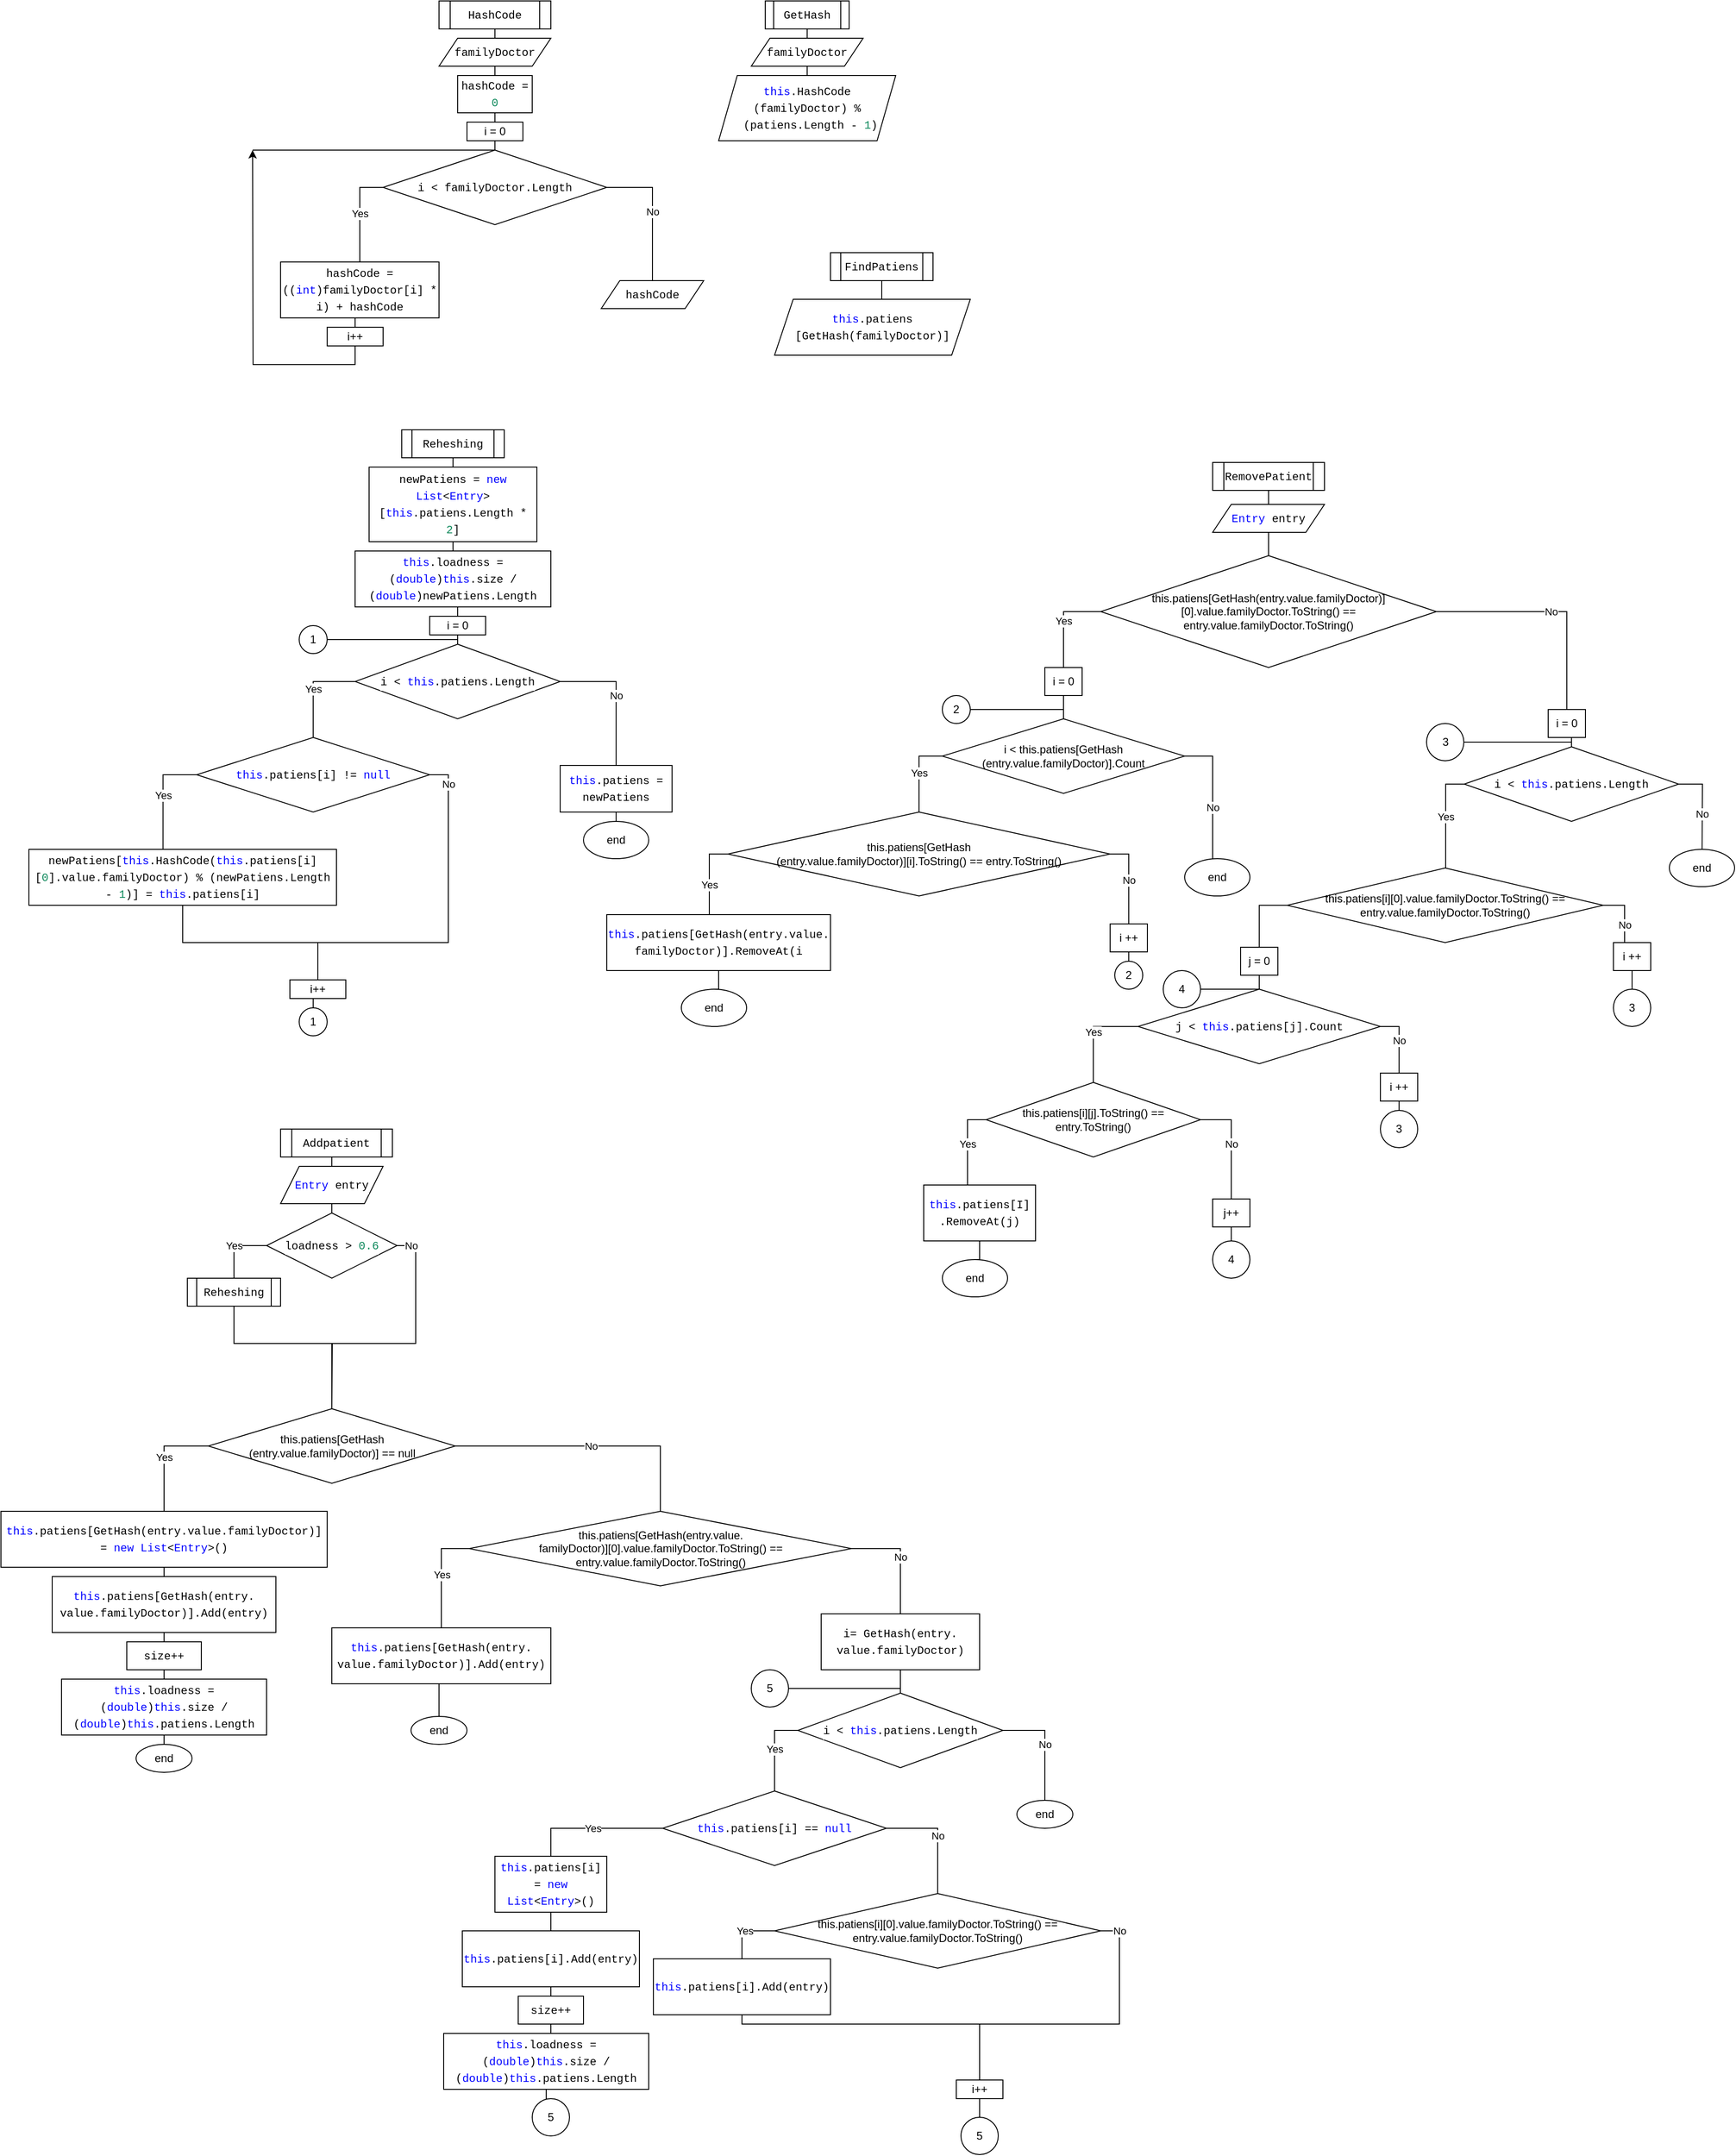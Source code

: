 <mxfile version="14.6.8" type="device"><diagram id="e8C_-HVCBDC6TpLsMWMk" name="Page-1"><mxGraphModel dx="1408" dy="645" grid="1" gridSize="10" guides="1" tooltips="1" connect="1" arrows="1" fold="1" page="1" pageScale="1" pageWidth="827" pageHeight="1169" math="0" shadow="0"><root><mxCell id="0"/><mxCell id="1" parent="0"/><mxCell id="3S1AGkldyydvnQR2jrcD-5" style="edgeStyle=orthogonalEdgeStyle;rounded=0;orthogonalLoop=1;jettySize=auto;html=1;exitX=0.5;exitY=1;exitDx=0;exitDy=0;entryX=0.5;entryY=0;entryDx=0;entryDy=0;endArrow=none;endFill=0;" edge="1" parent="1" source="3S1AGkldyydvnQR2jrcD-1" target="3S1AGkldyydvnQR2jrcD-2"><mxGeometry relative="1" as="geometry"/></mxCell><mxCell id="3S1AGkldyydvnQR2jrcD-1" value="&lt;div style=&quot;background-color: rgb(255 , 255 , 255) ; font-family: &amp;#34;menlo&amp;#34; , &amp;#34;monaco&amp;#34; , &amp;#34;courier new&amp;#34; , monospace ; line-height: 18px&quot;&gt;HashCode&lt;/div&gt;" style="shape=process;whiteSpace=wrap;html=1;backgroundOutline=1;" vertex="1" parent="1"><mxGeometry x="240" y="50" width="120" height="30" as="geometry"/></mxCell><mxCell id="3S1AGkldyydvnQR2jrcD-4" style="edgeStyle=orthogonalEdgeStyle;rounded=0;orthogonalLoop=1;jettySize=auto;html=1;exitX=0.5;exitY=1;exitDx=0;exitDy=0;entryX=0.5;entryY=0;entryDx=0;entryDy=0;endArrow=none;endFill=0;" edge="1" parent="1" source="3S1AGkldyydvnQR2jrcD-2" target="3S1AGkldyydvnQR2jrcD-3"><mxGeometry relative="1" as="geometry"/></mxCell><mxCell id="3S1AGkldyydvnQR2jrcD-2" value="&lt;div style=&quot;background-color: rgb(255 , 255 , 255) ; font-family: &amp;#34;menlo&amp;#34; , &amp;#34;monaco&amp;#34; , &amp;#34;courier new&amp;#34; , monospace ; line-height: 18px&quot;&gt;familyDoctor&lt;/div&gt;" style="shape=parallelogram;perimeter=parallelogramPerimeter;whiteSpace=wrap;html=1;fixedSize=1;" vertex="1" parent="1"><mxGeometry x="240" y="90" width="120" height="30" as="geometry"/></mxCell><mxCell id="3S1AGkldyydvnQR2jrcD-7" style="edgeStyle=orthogonalEdgeStyle;rounded=0;orthogonalLoop=1;jettySize=auto;html=1;exitX=0.5;exitY=1;exitDx=0;exitDy=0;endArrow=none;endFill=0;" edge="1" parent="1" source="3S1AGkldyydvnQR2jrcD-3" target="3S1AGkldyydvnQR2jrcD-6"><mxGeometry relative="1" as="geometry"/></mxCell><mxCell id="3S1AGkldyydvnQR2jrcD-3" value="&lt;div style=&quot;background-color: rgb(255 , 255 , 255) ; font-family: &amp;#34;menlo&amp;#34; , &amp;#34;monaco&amp;#34; , &amp;#34;courier new&amp;#34; , monospace ; line-height: 18px&quot;&gt;hashCode = &lt;span style=&quot;color: rgb(9 , 134 , 88)&quot;&gt;0&lt;/span&gt;&lt;/div&gt;" style="rounded=0;whiteSpace=wrap;html=1;" vertex="1" parent="1"><mxGeometry x="260" y="130" width="80" height="40" as="geometry"/></mxCell><mxCell id="3S1AGkldyydvnQR2jrcD-9" style="edgeStyle=orthogonalEdgeStyle;rounded=0;orthogonalLoop=1;jettySize=auto;html=1;exitX=0.5;exitY=1;exitDx=0;exitDy=0;entryX=0.5;entryY=0;entryDx=0;entryDy=0;endArrow=none;endFill=0;" edge="1" parent="1" source="3S1AGkldyydvnQR2jrcD-6" target="3S1AGkldyydvnQR2jrcD-8"><mxGeometry relative="1" as="geometry"/></mxCell><mxCell id="3S1AGkldyydvnQR2jrcD-6" value="i = 0" style="rounded=0;whiteSpace=wrap;html=1;" vertex="1" parent="1"><mxGeometry x="270" y="180" width="60" height="20" as="geometry"/></mxCell><mxCell id="3S1AGkldyydvnQR2jrcD-11" value="Yes" style="edgeStyle=orthogonalEdgeStyle;rounded=0;orthogonalLoop=1;jettySize=auto;html=1;exitX=0;exitY=0.5;exitDx=0;exitDy=0;endArrow=none;endFill=0;" edge="1" parent="1" source="3S1AGkldyydvnQR2jrcD-8" target="3S1AGkldyydvnQR2jrcD-10"><mxGeometry relative="1" as="geometry"/></mxCell><mxCell id="3S1AGkldyydvnQR2jrcD-17" value="No" style="edgeStyle=orthogonalEdgeStyle;rounded=0;orthogonalLoop=1;jettySize=auto;html=1;exitX=1;exitY=0.5;exitDx=0;exitDy=0;endArrow=none;endFill=0;" edge="1" parent="1" source="3S1AGkldyydvnQR2jrcD-8" target="3S1AGkldyydvnQR2jrcD-16"><mxGeometry relative="1" as="geometry"/></mxCell><mxCell id="3S1AGkldyydvnQR2jrcD-8" value="&lt;div style=&quot;background-color: rgb(255 , 255 , 255) ; font-family: &amp;#34;menlo&amp;#34; , &amp;#34;monaco&amp;#34; , &amp;#34;courier new&amp;#34; , monospace ; line-height: 18px&quot;&gt;i &amp;lt; familyDoctor.Length&lt;/div&gt;" style="rhombus;whiteSpace=wrap;html=1;" vertex="1" parent="1"><mxGeometry x="180" y="210" width="240" height="80" as="geometry"/></mxCell><mxCell id="3S1AGkldyydvnQR2jrcD-13" style="edgeStyle=orthogonalEdgeStyle;rounded=0;orthogonalLoop=1;jettySize=auto;html=1;exitX=0.5;exitY=1;exitDx=0;exitDy=0;entryX=0.5;entryY=0;entryDx=0;entryDy=0;endArrow=none;endFill=0;" edge="1" parent="1" source="3S1AGkldyydvnQR2jrcD-10" target="3S1AGkldyydvnQR2jrcD-12"><mxGeometry relative="1" as="geometry"/></mxCell><mxCell id="3S1AGkldyydvnQR2jrcD-10" value="&lt;div style=&quot;background-color: rgb(255 , 255 , 255) ; font-family: &amp;#34;menlo&amp;#34; , &amp;#34;monaco&amp;#34; , &amp;#34;courier new&amp;#34; , monospace ; line-height: 18px&quot;&gt;hashCode = ((&lt;span style=&quot;color: rgb(0 , 0 , 255)&quot;&gt;int&lt;/span&gt;)familyDoctor[i] * i) + hashCode&lt;/div&gt;" style="rounded=0;whiteSpace=wrap;html=1;" vertex="1" parent="1"><mxGeometry x="70" y="330" width="170" height="60" as="geometry"/></mxCell><mxCell id="3S1AGkldyydvnQR2jrcD-14" style="edgeStyle=orthogonalEdgeStyle;rounded=0;orthogonalLoop=1;jettySize=auto;html=1;exitX=0.5;exitY=1;exitDx=0;exitDy=0;endArrow=classic;endFill=1;" edge="1" parent="1" source="3S1AGkldyydvnQR2jrcD-12"><mxGeometry relative="1" as="geometry"><mxPoint x="40" y="210" as="targetPoint"/></mxGeometry></mxCell><mxCell id="3S1AGkldyydvnQR2jrcD-12" value="i++" style="rounded=0;whiteSpace=wrap;html=1;" vertex="1" parent="1"><mxGeometry x="120" y="400" width="60" height="20" as="geometry"/></mxCell><mxCell id="3S1AGkldyydvnQR2jrcD-15" value="" style="endArrow=none;html=1;entryX=0.5;entryY=0;entryDx=0;entryDy=0;" edge="1" parent="1" target="3S1AGkldyydvnQR2jrcD-8"><mxGeometry width="50" height="50" relative="1" as="geometry"><mxPoint x="40" y="210" as="sourcePoint"/><mxPoint x="290" y="210" as="targetPoint"/></mxGeometry></mxCell><mxCell id="3S1AGkldyydvnQR2jrcD-16" value="&lt;div style=&quot;background-color: rgb(255 , 255 , 255) ; font-family: &amp;#34;menlo&amp;#34; , &amp;#34;monaco&amp;#34; , &amp;#34;courier new&amp;#34; , monospace ; line-height: 18px&quot;&gt;hashCode&lt;/div&gt;" style="shape=parallelogram;perimeter=parallelogramPerimeter;whiteSpace=wrap;html=1;fixedSize=1;" vertex="1" parent="1"><mxGeometry x="414" y="350" width="110" height="30" as="geometry"/></mxCell><mxCell id="3S1AGkldyydvnQR2jrcD-20" style="edgeStyle=orthogonalEdgeStyle;rounded=0;orthogonalLoop=1;jettySize=auto;html=1;exitX=0.5;exitY=1;exitDx=0;exitDy=0;endArrow=none;endFill=0;" edge="1" parent="1" source="3S1AGkldyydvnQR2jrcD-18" target="3S1AGkldyydvnQR2jrcD-19"><mxGeometry relative="1" as="geometry"/></mxCell><mxCell id="3S1AGkldyydvnQR2jrcD-18" value="&lt;div style=&quot;background-color: rgb(255 , 255 , 255) ; font-family: &amp;#34;menlo&amp;#34; , &amp;#34;monaco&amp;#34; , &amp;#34;courier new&amp;#34; , monospace ; line-height: 18px&quot;&gt;GetHash&lt;/div&gt;" style="shape=process;whiteSpace=wrap;html=1;backgroundOutline=1;" vertex="1" parent="1"><mxGeometry x="590" y="50" width="90" height="30" as="geometry"/></mxCell><mxCell id="3S1AGkldyydvnQR2jrcD-22" style="edgeStyle=orthogonalEdgeStyle;rounded=0;orthogonalLoop=1;jettySize=auto;html=1;exitX=0.5;exitY=1;exitDx=0;exitDy=0;endArrow=none;endFill=0;" edge="1" parent="1" source="3S1AGkldyydvnQR2jrcD-19" target="3S1AGkldyydvnQR2jrcD-21"><mxGeometry relative="1" as="geometry"/></mxCell><mxCell id="3S1AGkldyydvnQR2jrcD-19" value="&lt;div style=&quot;background-color: rgb(255 , 255 , 255) ; font-family: &amp;#34;menlo&amp;#34; , &amp;#34;monaco&amp;#34; , &amp;#34;courier new&amp;#34; , monospace ; line-height: 18px&quot;&gt;familyDoctor&lt;/div&gt;" style="shape=parallelogram;perimeter=parallelogramPerimeter;whiteSpace=wrap;html=1;fixedSize=1;" vertex="1" parent="1"><mxGeometry x="575" y="90" width="120" height="30" as="geometry"/></mxCell><mxCell id="3S1AGkldyydvnQR2jrcD-21" value="&lt;div style=&quot;background-color: rgb(255 , 255 , 255) ; font-family: &amp;#34;menlo&amp;#34; , &amp;#34;monaco&amp;#34; , &amp;#34;courier new&amp;#34; , monospace ; line-height: 18px&quot;&gt;&lt;span style=&quot;color: rgb(0 , 0 , 255)&quot;&gt;this&lt;/span&gt;.HashCode&lt;/div&gt;&lt;div style=&quot;background-color: rgb(255 , 255 , 255) ; font-family: &amp;#34;menlo&amp;#34; , &amp;#34;monaco&amp;#34; , &amp;#34;courier new&amp;#34; , monospace ; line-height: 18px&quot;&gt;(familyDoctor) %&lt;/div&gt;&lt;div style=&quot;background-color: rgb(255 , 255 , 255) ; font-family: &amp;#34;menlo&amp;#34; , &amp;#34;monaco&amp;#34; , &amp;#34;courier new&amp;#34; , monospace ; line-height: 18px&quot;&gt;&amp;nbsp;(patiens.Length - &lt;span style=&quot;color: rgb(9 , 134 , 88)&quot;&gt;1&lt;/span&gt;)&lt;/div&gt;" style="shape=parallelogram;perimeter=parallelogramPerimeter;whiteSpace=wrap;html=1;fixedSize=1;" vertex="1" parent="1"><mxGeometry x="540" y="130" width="190" height="70" as="geometry"/></mxCell><mxCell id="3S1AGkldyydvnQR2jrcD-25" style="edgeStyle=orthogonalEdgeStyle;rounded=0;orthogonalLoop=1;jettySize=auto;html=1;exitX=0.5;exitY=1;exitDx=0;exitDy=0;endArrow=none;endFill=0;" edge="1" parent="1" source="3S1AGkldyydvnQR2jrcD-23" target="3S1AGkldyydvnQR2jrcD-24"><mxGeometry relative="1" as="geometry"/></mxCell><mxCell id="3S1AGkldyydvnQR2jrcD-23" value="&lt;div style=&quot;background-color: rgb(255 , 255 , 255) ; font-family: &amp;#34;menlo&amp;#34; , &amp;#34;monaco&amp;#34; , &amp;#34;courier new&amp;#34; , monospace ; line-height: 18px&quot;&gt;FindPatiens&lt;/div&gt;" style="shape=process;whiteSpace=wrap;html=1;backgroundOutline=1;" vertex="1" parent="1"><mxGeometry x="660" y="320" width="110" height="30" as="geometry"/></mxCell><mxCell id="3S1AGkldyydvnQR2jrcD-24" value="&lt;div style=&quot;background-color: rgb(255 , 255 , 255) ; font-family: &amp;#34;menlo&amp;#34; , &amp;#34;monaco&amp;#34; , &amp;#34;courier new&amp;#34; , monospace ; line-height: 18px&quot;&gt;&lt;span style=&quot;color: rgb(0 , 0 , 255)&quot;&gt;this&lt;/span&gt;.patiens&lt;/div&gt;&lt;div style=&quot;background-color: rgb(255 , 255 , 255) ; font-family: &amp;#34;menlo&amp;#34; , &amp;#34;monaco&amp;#34; , &amp;#34;courier new&amp;#34; , monospace ; line-height: 18px&quot;&gt;[GetHash(familyDoctor)]&lt;/div&gt;" style="shape=parallelogram;perimeter=parallelogramPerimeter;whiteSpace=wrap;html=1;fixedSize=1;" vertex="1" parent="1"><mxGeometry x="600" y="370" width="210" height="60" as="geometry"/></mxCell><mxCell id="3S1AGkldyydvnQR2jrcD-28" style="edgeStyle=orthogonalEdgeStyle;rounded=0;orthogonalLoop=1;jettySize=auto;html=1;exitX=0.5;exitY=1;exitDx=0;exitDy=0;endArrow=none;endFill=0;" edge="1" parent="1" source="3S1AGkldyydvnQR2jrcD-26" target="3S1AGkldyydvnQR2jrcD-27"><mxGeometry relative="1" as="geometry"/></mxCell><mxCell id="3S1AGkldyydvnQR2jrcD-26" value="&lt;div style=&quot;background-color: rgb(255 , 255 , 255) ; font-family: &amp;#34;menlo&amp;#34; , &amp;#34;monaco&amp;#34; , &amp;#34;courier new&amp;#34; , monospace ; line-height: 18px&quot;&gt;Reheshing&lt;/div&gt;" style="shape=process;whiteSpace=wrap;html=1;backgroundOutline=1;" vertex="1" parent="1"><mxGeometry x="200" y="510" width="110" height="30" as="geometry"/></mxCell><mxCell id="3S1AGkldyydvnQR2jrcD-30" style="edgeStyle=orthogonalEdgeStyle;rounded=0;orthogonalLoop=1;jettySize=auto;html=1;exitX=0.5;exitY=1;exitDx=0;exitDy=0;endArrow=none;endFill=0;" edge="1" parent="1" source="3S1AGkldyydvnQR2jrcD-27" target="3S1AGkldyydvnQR2jrcD-29"><mxGeometry relative="1" as="geometry"/></mxCell><mxCell id="3S1AGkldyydvnQR2jrcD-27" value="&lt;div style=&quot;background-color: rgb(255 , 255 , 255) ; font-family: &amp;#34;menlo&amp;#34; , &amp;#34;monaco&amp;#34; , &amp;#34;courier new&amp;#34; , monospace ; line-height: 18px&quot;&gt;newPatiens = &lt;span style=&quot;color: rgb(0 , 0 , 255)&quot;&gt;new&lt;/span&gt; &lt;span style=&quot;color: rgb(0 , 0 , 255)&quot;&gt;List&lt;/span&gt;&amp;lt;&lt;span style=&quot;color: rgb(0 , 0 , 255)&quot;&gt;Entry&lt;/span&gt;&amp;gt;[&lt;span style=&quot;color: rgb(0 , 0 , 255)&quot;&gt;this&lt;/span&gt;.patiens.Length * &lt;span style=&quot;color: rgb(9 , 134 , 88)&quot;&gt;2&lt;/span&gt;]&lt;/div&gt;" style="rounded=0;whiteSpace=wrap;html=1;" vertex="1" parent="1"><mxGeometry x="165" y="550" width="180" height="80" as="geometry"/></mxCell><mxCell id="3S1AGkldyydvnQR2jrcD-32" style="edgeStyle=orthogonalEdgeStyle;rounded=0;orthogonalLoop=1;jettySize=auto;html=1;exitX=0.5;exitY=1;exitDx=0;exitDy=0;entryX=0.5;entryY=0;entryDx=0;entryDy=0;endArrow=none;endFill=0;" edge="1" parent="1" source="3S1AGkldyydvnQR2jrcD-29" target="3S1AGkldyydvnQR2jrcD-31"><mxGeometry relative="1" as="geometry"/></mxCell><mxCell id="3S1AGkldyydvnQR2jrcD-29" value="&lt;div style=&quot;background-color: rgb(255 , 255 , 255) ; font-family: &amp;#34;menlo&amp;#34; , &amp;#34;monaco&amp;#34; , &amp;#34;courier new&amp;#34; , monospace ; line-height: 18px&quot;&gt;&lt;span style=&quot;color: rgb(0 , 0 , 255)&quot;&gt;this&lt;/span&gt;.loadness = (&lt;span style=&quot;color: rgb(0 , 0 , 255)&quot;&gt;double&lt;/span&gt;)&lt;span style=&quot;color: rgb(0 , 0 , 255)&quot;&gt;this&lt;/span&gt;.size / (&lt;span style=&quot;color: rgb(0 , 0 , 255)&quot;&gt;double&lt;/span&gt;)newPatiens.Length&lt;/div&gt;" style="rounded=0;whiteSpace=wrap;html=1;" vertex="1" parent="1"><mxGeometry x="150" y="640" width="210" height="60" as="geometry"/></mxCell><mxCell id="3S1AGkldyydvnQR2jrcD-34" style="edgeStyle=orthogonalEdgeStyle;rounded=0;orthogonalLoop=1;jettySize=auto;html=1;exitX=0.5;exitY=1;exitDx=0;exitDy=0;entryX=0.5;entryY=0;entryDx=0;entryDy=0;endArrow=none;endFill=0;" edge="1" parent="1" source="3S1AGkldyydvnQR2jrcD-31" target="3S1AGkldyydvnQR2jrcD-33"><mxGeometry relative="1" as="geometry"/></mxCell><mxCell id="3S1AGkldyydvnQR2jrcD-31" value="i = 0" style="rounded=0;whiteSpace=wrap;html=1;" vertex="1" parent="1"><mxGeometry x="230" y="710" width="60" height="20" as="geometry"/></mxCell><mxCell id="3S1AGkldyydvnQR2jrcD-36" value="Yes" style="edgeStyle=orthogonalEdgeStyle;rounded=0;orthogonalLoop=1;jettySize=auto;html=1;exitX=0;exitY=0.5;exitDx=0;exitDy=0;entryX=0.5;entryY=0;entryDx=0;entryDy=0;endArrow=none;endFill=0;" edge="1" parent="1" source="3S1AGkldyydvnQR2jrcD-33" target="3S1AGkldyydvnQR2jrcD-35"><mxGeometry relative="1" as="geometry"/></mxCell><mxCell id="3S1AGkldyydvnQR2jrcD-49" value="No" style="edgeStyle=orthogonalEdgeStyle;rounded=0;orthogonalLoop=1;jettySize=auto;html=1;exitX=1;exitY=0.5;exitDx=0;exitDy=0;endArrow=none;endFill=0;" edge="1" parent="1" source="3S1AGkldyydvnQR2jrcD-33" target="3S1AGkldyydvnQR2jrcD-47"><mxGeometry relative="1" as="geometry"/></mxCell><mxCell id="3S1AGkldyydvnQR2jrcD-33" value="&lt;div style=&quot;background-color: rgb(255 , 255 , 255) ; font-family: &amp;#34;menlo&amp;#34; , &amp;#34;monaco&amp;#34; , &amp;#34;courier new&amp;#34; , monospace ; line-height: 18px&quot;&gt;i &amp;lt; &lt;span style=&quot;color: rgb(0 , 0 , 255)&quot;&gt;this&lt;/span&gt;.patiens.Length&lt;/div&gt;" style="rhombus;whiteSpace=wrap;html=1;" vertex="1" parent="1"><mxGeometry x="150" y="740" width="220" height="80" as="geometry"/></mxCell><mxCell id="3S1AGkldyydvnQR2jrcD-39" value="Yes" style="edgeStyle=orthogonalEdgeStyle;rounded=0;orthogonalLoop=1;jettySize=auto;html=1;exitX=0;exitY=0.5;exitDx=0;exitDy=0;entryX=0.436;entryY=0;entryDx=0;entryDy=0;entryPerimeter=0;endArrow=none;endFill=0;" edge="1" parent="1" source="3S1AGkldyydvnQR2jrcD-35" target="3S1AGkldyydvnQR2jrcD-37"><mxGeometry relative="1" as="geometry"/></mxCell><mxCell id="3S1AGkldyydvnQR2jrcD-42" value="No" style="edgeStyle=orthogonalEdgeStyle;rounded=0;orthogonalLoop=1;jettySize=auto;html=1;exitX=1;exitY=0.5;exitDx=0;exitDy=0;endArrow=none;endFill=0;entryX=0.5;entryY=0;entryDx=0;entryDy=0;" edge="1" parent="1" source="3S1AGkldyydvnQR2jrcD-35" target="3S1AGkldyydvnQR2jrcD-40"><mxGeometry x="-0.842" relative="1" as="geometry"><mxPoint x="240" y="1070" as="targetPoint"/><Array as="points"><mxPoint x="250" y="880"/><mxPoint x="250" y="1060"/><mxPoint x="110" y="1060"/></Array><mxPoint as="offset"/></mxGeometry></mxCell><mxCell id="3S1AGkldyydvnQR2jrcD-35" value="&lt;div style=&quot;background-color: rgb(255 , 255 , 255) ; font-family: &amp;#34;menlo&amp;#34; , &amp;#34;monaco&amp;#34; , &amp;#34;courier new&amp;#34; , monospace ; line-height: 18px&quot;&gt;&lt;span style=&quot;color: rgb(0 , 0 , 255)&quot;&gt;this&lt;/span&gt;.patiens[i] != &lt;span style=&quot;color: rgb(0 , 0 , 255)&quot;&gt;null&lt;/span&gt;&lt;/div&gt;" style="rhombus;whiteSpace=wrap;html=1;" vertex="1" parent="1"><mxGeometry x="-20" y="840" width="250" height="80" as="geometry"/></mxCell><mxCell id="3S1AGkldyydvnQR2jrcD-41" style="edgeStyle=orthogonalEdgeStyle;rounded=0;orthogonalLoop=1;jettySize=auto;html=1;exitX=0.5;exitY=1;exitDx=0;exitDy=0;entryX=0.5;entryY=0;entryDx=0;entryDy=0;endArrow=none;endFill=0;" edge="1" parent="1" source="3S1AGkldyydvnQR2jrcD-37" target="3S1AGkldyydvnQR2jrcD-40"><mxGeometry relative="1" as="geometry"/></mxCell><mxCell id="3S1AGkldyydvnQR2jrcD-37" value="&lt;div style=&quot;background-color: rgb(255 , 255 , 255) ; font-family: &amp;#34;menlo&amp;#34; , &amp;#34;monaco&amp;#34; , &amp;#34;courier new&amp;#34; , monospace ; line-height: 18px&quot;&gt;newPatiens[&lt;span style=&quot;color: rgb(0 , 0 , 255)&quot;&gt;this&lt;/span&gt;.HashCode(&lt;span style=&quot;color: rgb(0 , 0 , 255)&quot;&gt;this&lt;/span&gt;.patiens[i][&lt;span style=&quot;color: rgb(9 , 134 , 88)&quot;&gt;0&lt;/span&gt;].value.familyDoctor) % (newPatiens.Length - &lt;span style=&quot;color: rgb(9 , 134 , 88)&quot;&gt;1&lt;/span&gt;)] = &lt;span style=&quot;color: rgb(0 , 0 , 255)&quot;&gt;this&lt;/span&gt;.patiens[i]&lt;/div&gt;" style="rounded=0;whiteSpace=wrap;html=1;" vertex="1" parent="1"><mxGeometry x="-200" y="960" width="330" height="60" as="geometry"/></mxCell><mxCell id="3S1AGkldyydvnQR2jrcD-44" style="edgeStyle=orthogonalEdgeStyle;rounded=0;orthogonalLoop=1;jettySize=auto;html=1;exitX=0.5;exitY=1;exitDx=0;exitDy=0;entryX=0.5;entryY=0;entryDx=0;entryDy=0;endArrow=none;endFill=0;" edge="1" parent="1" source="3S1AGkldyydvnQR2jrcD-40" target="3S1AGkldyydvnQR2jrcD-43"><mxGeometry relative="1" as="geometry"/></mxCell><mxCell id="3S1AGkldyydvnQR2jrcD-40" value="i++" style="rounded=0;whiteSpace=wrap;html=1;" vertex="1" parent="1"><mxGeometry x="80" y="1100" width="60" height="20" as="geometry"/></mxCell><mxCell id="3S1AGkldyydvnQR2jrcD-43" value="1" style="ellipse;whiteSpace=wrap;html=1;aspect=fixed;" vertex="1" parent="1"><mxGeometry x="90" y="1130" width="30" height="30" as="geometry"/></mxCell><mxCell id="3S1AGkldyydvnQR2jrcD-46" style="edgeStyle=orthogonalEdgeStyle;rounded=0;orthogonalLoop=1;jettySize=auto;html=1;exitX=1;exitY=0.5;exitDx=0;exitDy=0;entryX=0.5;entryY=0;entryDx=0;entryDy=0;endArrow=none;endFill=0;" edge="1" parent="1" source="3S1AGkldyydvnQR2jrcD-45" target="3S1AGkldyydvnQR2jrcD-33"><mxGeometry relative="1" as="geometry"><Array as="points"><mxPoint x="260" y="735"/></Array></mxGeometry></mxCell><mxCell id="3S1AGkldyydvnQR2jrcD-45" value="1" style="ellipse;whiteSpace=wrap;html=1;aspect=fixed;" vertex="1" parent="1"><mxGeometry x="90" y="720" width="30" height="30" as="geometry"/></mxCell><mxCell id="3S1AGkldyydvnQR2jrcD-51" style="edgeStyle=orthogonalEdgeStyle;rounded=0;orthogonalLoop=1;jettySize=auto;html=1;exitX=0.5;exitY=1;exitDx=0;exitDy=0;entryX=0.5;entryY=0;entryDx=0;entryDy=0;endArrow=none;endFill=0;" edge="1" parent="1" source="3S1AGkldyydvnQR2jrcD-47" target="3S1AGkldyydvnQR2jrcD-50"><mxGeometry relative="1" as="geometry"/></mxCell><mxCell id="3S1AGkldyydvnQR2jrcD-47" value="&lt;div style=&quot;background-color: rgb(255 , 255 , 255) ; font-family: &amp;#34;menlo&amp;#34; , &amp;#34;monaco&amp;#34; , &amp;#34;courier new&amp;#34; , monospace ; line-height: 18px&quot;&gt;&lt;span style=&quot;color: rgb(0 , 0 , 255)&quot;&gt;this&lt;/span&gt;.patiens = newPatiens&lt;/div&gt;" style="rounded=0;whiteSpace=wrap;html=1;" vertex="1" parent="1"><mxGeometry x="370" y="870" width="120" height="50" as="geometry"/></mxCell><mxCell id="3S1AGkldyydvnQR2jrcD-50" value="end" style="ellipse;whiteSpace=wrap;html=1;" vertex="1" parent="1"><mxGeometry x="395" y="930" width="70" height="40" as="geometry"/></mxCell><mxCell id="3S1AGkldyydvnQR2jrcD-54" style="edgeStyle=orthogonalEdgeStyle;rounded=0;orthogonalLoop=1;jettySize=auto;html=1;exitX=0.5;exitY=1;exitDx=0;exitDy=0;entryX=0.5;entryY=0;entryDx=0;entryDy=0;endArrow=none;endFill=0;" edge="1" parent="1" source="3S1AGkldyydvnQR2jrcD-52" target="3S1AGkldyydvnQR2jrcD-53"><mxGeometry relative="1" as="geometry"/></mxCell><mxCell id="3S1AGkldyydvnQR2jrcD-52" value="&lt;div style=&quot;background-color: rgb(255 , 255 , 255) ; font-family: &amp;#34;menlo&amp;#34; , &amp;#34;monaco&amp;#34; , &amp;#34;courier new&amp;#34; , monospace ; line-height: 18px&quot;&gt;RemovePatient&lt;/div&gt;" style="shape=process;whiteSpace=wrap;html=1;backgroundOutline=1;" vertex="1" parent="1"><mxGeometry x="1070" y="545" width="120" height="30" as="geometry"/></mxCell><mxCell id="3S1AGkldyydvnQR2jrcD-56" style="edgeStyle=orthogonalEdgeStyle;rounded=0;orthogonalLoop=1;jettySize=auto;html=1;exitX=0.5;exitY=1;exitDx=0;exitDy=0;entryX=0.5;entryY=0;entryDx=0;entryDy=0;endArrow=none;endFill=0;" edge="1" parent="1" source="3S1AGkldyydvnQR2jrcD-53" target="3S1AGkldyydvnQR2jrcD-55"><mxGeometry relative="1" as="geometry"/></mxCell><mxCell id="3S1AGkldyydvnQR2jrcD-53" value="&lt;div style=&quot;background-color: rgb(255 , 255 , 255) ; font-family: &amp;#34;menlo&amp;#34; , &amp;#34;monaco&amp;#34; , &amp;#34;courier new&amp;#34; , monospace ; line-height: 18px&quot;&gt;&lt;span style=&quot;color: rgb(0 , 0 , 255)&quot;&gt;Entry&lt;/span&gt; entry&lt;/div&gt;" style="shape=parallelogram;perimeter=parallelogramPerimeter;whiteSpace=wrap;html=1;fixedSize=1;" vertex="1" parent="1"><mxGeometry x="1070" y="590" width="120" height="30" as="geometry"/></mxCell><mxCell id="3S1AGkldyydvnQR2jrcD-59" value="Yes" style="edgeStyle=orthogonalEdgeStyle;rounded=0;orthogonalLoop=1;jettySize=auto;html=1;exitX=0;exitY=0.5;exitDx=0;exitDy=0;entryX=0.5;entryY=0;entryDx=0;entryDy=0;endArrow=none;endFill=0;" edge="1" parent="1" source="3S1AGkldyydvnQR2jrcD-55" target="3S1AGkldyydvnQR2jrcD-57"><mxGeometry relative="1" as="geometry"/></mxCell><mxCell id="3S1AGkldyydvnQR2jrcD-77" value="No" style="edgeStyle=orthogonalEdgeStyle;rounded=0;orthogonalLoop=1;jettySize=auto;html=1;exitX=1;exitY=0.5;exitDx=0;exitDy=0;endArrow=none;endFill=0;" edge="1" parent="1" source="3S1AGkldyydvnQR2jrcD-55" target="3S1AGkldyydvnQR2jrcD-78"><mxGeometry relative="1" as="geometry"><mxPoint x="1415" y="825" as="targetPoint"/></mxGeometry></mxCell><mxCell id="3S1AGkldyydvnQR2jrcD-55" value="this.patiens[GetHash(entry.value.familyDoctor)][0].value.familyDoctor.ToString() == entry.value.familyDoctor.ToString()" style="rhombus;whiteSpace=wrap;html=1;" vertex="1" parent="1"><mxGeometry x="950" y="645" width="360" height="120" as="geometry"/></mxCell><mxCell id="3S1AGkldyydvnQR2jrcD-61" style="edgeStyle=orthogonalEdgeStyle;rounded=0;orthogonalLoop=1;jettySize=auto;html=1;exitX=0.5;exitY=1;exitDx=0;exitDy=0;entryX=0.5;entryY=0;entryDx=0;entryDy=0;endArrow=none;endFill=0;" edge="1" parent="1" source="3S1AGkldyydvnQR2jrcD-57" target="3S1AGkldyydvnQR2jrcD-60"><mxGeometry relative="1" as="geometry"/></mxCell><mxCell id="3S1AGkldyydvnQR2jrcD-57" value="i = 0" style="rounded=0;whiteSpace=wrap;html=1;" vertex="1" parent="1"><mxGeometry x="890" y="765" width="40" height="30" as="geometry"/></mxCell><mxCell id="3S1AGkldyydvnQR2jrcD-63" value="Yes" style="edgeStyle=orthogonalEdgeStyle;rounded=0;orthogonalLoop=1;jettySize=auto;html=1;exitX=0;exitY=0.5;exitDx=0;exitDy=0;entryX=0.5;entryY=0;entryDx=0;entryDy=0;endArrow=none;endFill=0;" edge="1" parent="1" source="3S1AGkldyydvnQR2jrcD-60" target="3S1AGkldyydvnQR2jrcD-62"><mxGeometry relative="1" as="geometry"/></mxCell><mxCell id="3S1AGkldyydvnQR2jrcD-75" value="No" style="edgeStyle=orthogonalEdgeStyle;rounded=0;orthogonalLoop=1;jettySize=auto;html=1;exitX=1;exitY=0.5;exitDx=0;exitDy=0;endArrow=none;endFill=0;" edge="1" parent="1" source="3S1AGkldyydvnQR2jrcD-60"><mxGeometry relative="1" as="geometry"><mxPoint x="1070" y="980.205" as="targetPoint"/><Array as="points"><mxPoint x="1070" y="860"/><mxPoint x="1070" y="990"/></Array></mxGeometry></mxCell><mxCell id="3S1AGkldyydvnQR2jrcD-60" value="i &amp;lt; this.patiens[GetHash&lt;br&gt;(entry.value.familyDoctor)].Count" style="rhombus;whiteSpace=wrap;html=1;" vertex="1" parent="1"><mxGeometry x="780" y="820" width="260" height="80" as="geometry"/></mxCell><mxCell id="3S1AGkldyydvnQR2jrcD-65" value="Yes" style="edgeStyle=orthogonalEdgeStyle;rounded=0;orthogonalLoop=1;jettySize=auto;html=1;exitX=0;exitY=0.5;exitDx=0;exitDy=0;entryX=0.546;entryY=0;entryDx=0;entryDy=0;entryPerimeter=0;endArrow=none;endFill=0;" edge="1" parent="1" source="3S1AGkldyydvnQR2jrcD-62" target="3S1AGkldyydvnQR2jrcD-64"><mxGeometry relative="1" as="geometry"/></mxCell><mxCell id="3S1AGkldyydvnQR2jrcD-69" value="No" style="edgeStyle=orthogonalEdgeStyle;rounded=0;orthogonalLoop=1;jettySize=auto;html=1;exitX=1;exitY=0.5;exitDx=0;exitDy=0;endArrow=none;endFill=0;" edge="1" parent="1" source="3S1AGkldyydvnQR2jrcD-62" target="3S1AGkldyydvnQR2jrcD-68"><mxGeometry relative="1" as="geometry"/></mxCell><mxCell id="3S1AGkldyydvnQR2jrcD-62" value="this.patiens[GetHash&lt;br&gt;(entry.value.familyDoctor)][i].ToString() == entry.ToString()" style="rhombus;whiteSpace=wrap;html=1;" vertex="1" parent="1"><mxGeometry x="550" y="920" width="410" height="90" as="geometry"/></mxCell><mxCell id="3S1AGkldyydvnQR2jrcD-67" style="edgeStyle=orthogonalEdgeStyle;rounded=0;orthogonalLoop=1;jettySize=auto;html=1;exitX=0.5;exitY=1;exitDx=0;exitDy=0;endArrow=none;endFill=0;" edge="1" parent="1" source="3S1AGkldyydvnQR2jrcD-64" target="3S1AGkldyydvnQR2jrcD-66"><mxGeometry relative="1" as="geometry"/></mxCell><mxCell id="3S1AGkldyydvnQR2jrcD-64" value="&lt;div style=&quot;background-color: rgb(255 , 255 , 255) ; font-family: &amp;#34;menlo&amp;#34; , &amp;#34;monaco&amp;#34; , &amp;#34;courier new&amp;#34; , monospace ; line-height: 18px&quot;&gt;&lt;span style=&quot;color: rgb(0 , 0 , 255)&quot;&gt;this&lt;/span&gt;.patiens[GetHash(entry.value.&lt;/div&gt;&lt;div style=&quot;background-color: rgb(255 , 255 , 255) ; font-family: &amp;#34;menlo&amp;#34; , &amp;#34;monaco&amp;#34; , &amp;#34;courier new&amp;#34; , monospace ; line-height: 18px&quot;&gt;familyDoctor)].RemoveAt(i&lt;/div&gt;" style="rounded=0;whiteSpace=wrap;html=1;" vertex="1" parent="1"><mxGeometry x="420" y="1030" width="240" height="60" as="geometry"/></mxCell><mxCell id="3S1AGkldyydvnQR2jrcD-66" value="end" style="ellipse;whiteSpace=wrap;html=1;" vertex="1" parent="1"><mxGeometry x="500" y="1110" width="70" height="40" as="geometry"/></mxCell><mxCell id="3S1AGkldyydvnQR2jrcD-71" style="edgeStyle=orthogonalEdgeStyle;rounded=0;orthogonalLoop=1;jettySize=auto;html=1;exitX=0.5;exitY=1;exitDx=0;exitDy=0;endArrow=none;endFill=0;" edge="1" parent="1" source="3S1AGkldyydvnQR2jrcD-68" target="3S1AGkldyydvnQR2jrcD-70"><mxGeometry relative="1" as="geometry"/></mxCell><mxCell id="3S1AGkldyydvnQR2jrcD-68" value="i ++" style="rounded=0;whiteSpace=wrap;html=1;" vertex="1" parent="1"><mxGeometry x="960" y="1040" width="40" height="30" as="geometry"/></mxCell><mxCell id="3S1AGkldyydvnQR2jrcD-70" value="2" style="ellipse;whiteSpace=wrap;html=1;aspect=fixed;" vertex="1" parent="1"><mxGeometry x="965" y="1080" width="30" height="30" as="geometry"/></mxCell><mxCell id="3S1AGkldyydvnQR2jrcD-73" style="edgeStyle=orthogonalEdgeStyle;rounded=0;orthogonalLoop=1;jettySize=auto;html=1;exitX=1;exitY=0.5;exitDx=0;exitDy=0;entryX=0.5;entryY=0;entryDx=0;entryDy=0;endArrow=none;endFill=0;" edge="1" parent="1" source="3S1AGkldyydvnQR2jrcD-72" target="3S1AGkldyydvnQR2jrcD-60"><mxGeometry relative="1" as="geometry"><Array as="points"><mxPoint x="910" y="810"/></Array></mxGeometry></mxCell><mxCell id="3S1AGkldyydvnQR2jrcD-72" value="2" style="ellipse;whiteSpace=wrap;html=1;aspect=fixed;" vertex="1" parent="1"><mxGeometry x="780" y="795" width="30" height="30" as="geometry"/></mxCell><mxCell id="3S1AGkldyydvnQR2jrcD-80" style="edgeStyle=orthogonalEdgeStyle;rounded=0;orthogonalLoop=1;jettySize=auto;html=1;exitX=0.5;exitY=1;exitDx=0;exitDy=0;entryX=0.5;entryY=0;entryDx=0;entryDy=0;endArrow=none;endFill=0;" edge="1" parent="1" source="3S1AGkldyydvnQR2jrcD-78" target="3S1AGkldyydvnQR2jrcD-79"><mxGeometry relative="1" as="geometry"/></mxCell><mxCell id="3S1AGkldyydvnQR2jrcD-78" value="i = 0" style="rounded=0;whiteSpace=wrap;html=1;" vertex="1" parent="1"><mxGeometry x="1430" y="810" width="40" height="30" as="geometry"/></mxCell><mxCell id="3S1AGkldyydvnQR2jrcD-82" value="No" style="edgeStyle=orthogonalEdgeStyle;rounded=0;orthogonalLoop=1;jettySize=auto;html=1;exitX=1;exitY=0.5;exitDx=0;exitDy=0;entryX=0.5;entryY=0;entryDx=0;entryDy=0;endArrow=none;endFill=0;" edge="1" parent="1" source="3S1AGkldyydvnQR2jrcD-79"><mxGeometry relative="1" as="geometry"><mxPoint x="1595" y="980" as="targetPoint"/></mxGeometry></mxCell><mxCell id="3S1AGkldyydvnQR2jrcD-84" value="Yes" style="edgeStyle=orthogonalEdgeStyle;rounded=0;orthogonalLoop=1;jettySize=auto;html=1;exitX=0;exitY=0.5;exitDx=0;exitDy=0;endArrow=none;endFill=0;" edge="1" parent="1" source="3S1AGkldyydvnQR2jrcD-79" target="3S1AGkldyydvnQR2jrcD-83"><mxGeometry relative="1" as="geometry"><Array as="points"><mxPoint x="1320" y="890"/></Array></mxGeometry></mxCell><mxCell id="3S1AGkldyydvnQR2jrcD-79" value="&lt;div style=&quot;background-color: rgb(255 , 255 , 255) ; font-family: &amp;#34;menlo&amp;#34; , &amp;#34;monaco&amp;#34; , &amp;#34;courier new&amp;#34; , monospace ; line-height: 18px&quot;&gt;i &amp;lt; &lt;span style=&quot;color: rgb(0 , 0 , 255)&quot;&gt;this&lt;/span&gt;.patiens.Length&lt;/div&gt;" style="rhombus;whiteSpace=wrap;html=1;" vertex="1" parent="1"><mxGeometry x="1340" y="850" width="230" height="80" as="geometry"/></mxCell><mxCell id="3S1AGkldyydvnQR2jrcD-86" value="No" style="edgeStyle=orthogonalEdgeStyle;rounded=0;orthogonalLoop=1;jettySize=auto;html=1;exitX=1;exitY=0.5;exitDx=0;exitDy=0;entryX=0.5;entryY=0;entryDx=0;entryDy=0;endArrow=none;endFill=0;" edge="1" parent="1" source="3S1AGkldyydvnQR2jrcD-83"><mxGeometry relative="1" as="geometry"><mxPoint x="1535" y="1060" as="targetPoint"/></mxGeometry></mxCell><mxCell id="3S1AGkldyydvnQR2jrcD-88" style="edgeStyle=orthogonalEdgeStyle;rounded=0;orthogonalLoop=1;jettySize=auto;html=1;exitX=0;exitY=0.5;exitDx=0;exitDy=0;endArrow=none;endFill=0;" edge="1" parent="1" source="3S1AGkldyydvnQR2jrcD-83" target="3S1AGkldyydvnQR2jrcD-87"><mxGeometry relative="1" as="geometry"/></mxCell><mxCell id="3S1AGkldyydvnQR2jrcD-83" value="this.patiens[i][0].value.familyDoctor.ToString() == entry.value.familyDoctor.ToString()" style="rhombus;whiteSpace=wrap;html=1;" vertex="1" parent="1"><mxGeometry x="1150" y="980" width="339" height="80" as="geometry"/></mxCell><mxCell id="3S1AGkldyydvnQR2jrcD-90" style="edgeStyle=orthogonalEdgeStyle;rounded=0;orthogonalLoop=1;jettySize=auto;html=1;exitX=0.5;exitY=1;exitDx=0;exitDy=0;entryX=0.5;entryY=0;entryDx=0;entryDy=0;endArrow=none;endFill=0;" edge="1" parent="1" source="3S1AGkldyydvnQR2jrcD-87" target="3S1AGkldyydvnQR2jrcD-89"><mxGeometry relative="1" as="geometry"/></mxCell><mxCell id="3S1AGkldyydvnQR2jrcD-87" value="j = 0" style="rounded=0;whiteSpace=wrap;html=1;" vertex="1" parent="1"><mxGeometry x="1100" y="1065" width="40" height="30" as="geometry"/></mxCell><mxCell id="3S1AGkldyydvnQR2jrcD-105" value="No" style="edgeStyle=orthogonalEdgeStyle;rounded=0;orthogonalLoop=1;jettySize=auto;html=1;exitX=1;exitY=0.5;exitDx=0;exitDy=0;endArrow=none;endFill=0;" edge="1" parent="1" source="3S1AGkldyydvnQR2jrcD-89" target="3S1AGkldyydvnQR2jrcD-104"><mxGeometry relative="1" as="geometry"/></mxCell><mxCell id="3S1AGkldyydvnQR2jrcD-110" value="Yes" style="edgeStyle=orthogonalEdgeStyle;rounded=0;orthogonalLoop=1;jettySize=auto;html=1;exitX=0;exitY=0.5;exitDx=0;exitDy=0;entryX=0.5;entryY=0;entryDx=0;entryDy=0;endArrow=none;endFill=0;" edge="1" parent="1" source="3S1AGkldyydvnQR2jrcD-89" target="3S1AGkldyydvnQR2jrcD-109"><mxGeometry relative="1" as="geometry"/></mxCell><mxCell id="3S1AGkldyydvnQR2jrcD-89" value="&lt;div style=&quot;background-color: rgb(255 , 255 , 255) ; font-family: &amp;#34;menlo&amp;#34; , &amp;#34;monaco&amp;#34; , &amp;#34;courier new&amp;#34; , monospace ; line-height: 18px&quot;&gt;j &amp;lt; &lt;span style=&quot;color: rgb(0 , 0 , 255)&quot;&gt;this&lt;/span&gt;.patiens[j].Count&lt;/div&gt;" style="rhombus;whiteSpace=wrap;html=1;" vertex="1" parent="1"><mxGeometry x="990" y="1110" width="260" height="80" as="geometry"/></mxCell><mxCell id="3S1AGkldyydvnQR2jrcD-95" style="edgeStyle=orthogonalEdgeStyle;rounded=0;orthogonalLoop=1;jettySize=auto;html=1;exitX=0.5;exitY=1;exitDx=0;exitDy=0;entryX=0.5;entryY=0;entryDx=0;entryDy=0;endArrow=none;endFill=0;" edge="1" parent="1" source="3S1AGkldyydvnQR2jrcD-93" target="3S1AGkldyydvnQR2jrcD-94"><mxGeometry relative="1" as="geometry"/></mxCell><mxCell id="3S1AGkldyydvnQR2jrcD-93" value="i ++" style="rounded=0;whiteSpace=wrap;html=1;" vertex="1" parent="1"><mxGeometry x="1500" y="1060" width="40" height="30" as="geometry"/></mxCell><mxCell id="3S1AGkldyydvnQR2jrcD-94" value="3" style="ellipse;whiteSpace=wrap;html=1;aspect=fixed;" vertex="1" parent="1"><mxGeometry x="1500" y="1110" width="40" height="40" as="geometry"/></mxCell><mxCell id="3S1AGkldyydvnQR2jrcD-99" value="end" style="ellipse;whiteSpace=wrap;html=1;" vertex="1" parent="1"><mxGeometry x="1040" y="970" width="70" height="40" as="geometry"/></mxCell><mxCell id="3S1AGkldyydvnQR2jrcD-100" value="end" style="ellipse;whiteSpace=wrap;html=1;" vertex="1" parent="1"><mxGeometry x="1560" y="960" width="70" height="40" as="geometry"/></mxCell><mxCell id="3S1AGkldyydvnQR2jrcD-102" style="edgeStyle=orthogonalEdgeStyle;rounded=0;orthogonalLoop=1;jettySize=auto;html=1;exitX=1;exitY=0.5;exitDx=0;exitDy=0;entryX=0.5;entryY=0;entryDx=0;entryDy=0;endArrow=none;endFill=0;" edge="1" parent="1" source="3S1AGkldyydvnQR2jrcD-101" target="3S1AGkldyydvnQR2jrcD-79"><mxGeometry relative="1" as="geometry"><Array as="points"><mxPoint x="1455" y="845"/></Array></mxGeometry></mxCell><mxCell id="3S1AGkldyydvnQR2jrcD-101" value="3" style="ellipse;whiteSpace=wrap;html=1;aspect=fixed;" vertex="1" parent="1"><mxGeometry x="1299.5" y="825" width="40" height="40" as="geometry"/></mxCell><mxCell id="3S1AGkldyydvnQR2jrcD-107" style="edgeStyle=orthogonalEdgeStyle;rounded=0;orthogonalLoop=1;jettySize=auto;html=1;exitX=0.5;exitY=1;exitDx=0;exitDy=0;endArrow=none;endFill=0;" edge="1" parent="1" source="3S1AGkldyydvnQR2jrcD-104" target="3S1AGkldyydvnQR2jrcD-106"><mxGeometry relative="1" as="geometry"/></mxCell><mxCell id="3S1AGkldyydvnQR2jrcD-104" value="i ++" style="rounded=0;whiteSpace=wrap;html=1;" vertex="1" parent="1"><mxGeometry x="1250" y="1200" width="40" height="30" as="geometry"/></mxCell><mxCell id="3S1AGkldyydvnQR2jrcD-106" value="3" style="ellipse;whiteSpace=wrap;html=1;aspect=fixed;" vertex="1" parent="1"><mxGeometry x="1250" y="1240" width="40" height="40" as="geometry"/></mxCell><mxCell id="3S1AGkldyydvnQR2jrcD-112" value="Yes" style="edgeStyle=orthogonalEdgeStyle;rounded=0;orthogonalLoop=1;jettySize=auto;html=1;exitX=0;exitY=0.5;exitDx=0;exitDy=0;entryX=0.392;entryY=0.033;entryDx=0;entryDy=0;entryPerimeter=0;endArrow=none;endFill=0;" edge="1" parent="1" source="3S1AGkldyydvnQR2jrcD-109" target="3S1AGkldyydvnQR2jrcD-111"><mxGeometry relative="1" as="geometry"/></mxCell><mxCell id="3S1AGkldyydvnQR2jrcD-116" value="No" style="edgeStyle=orthogonalEdgeStyle;rounded=0;orthogonalLoop=1;jettySize=auto;html=1;exitX=1;exitY=0.5;exitDx=0;exitDy=0;entryX=0.5;entryY=0;entryDx=0;entryDy=0;endArrow=none;endFill=0;" edge="1" parent="1" source="3S1AGkldyydvnQR2jrcD-109" target="3S1AGkldyydvnQR2jrcD-115"><mxGeometry relative="1" as="geometry"/></mxCell><mxCell id="3S1AGkldyydvnQR2jrcD-109" value="this.patiens[i][j].ToString() == entry.ToString()" style="rhombus;whiteSpace=wrap;html=1;" vertex="1" parent="1"><mxGeometry x="827" y="1210" width="230" height="80" as="geometry"/></mxCell><mxCell id="3S1AGkldyydvnQR2jrcD-114" style="edgeStyle=orthogonalEdgeStyle;rounded=0;orthogonalLoop=1;jettySize=auto;html=1;exitX=0.5;exitY=1;exitDx=0;exitDy=0;endArrow=none;endFill=0;" edge="1" parent="1" source="3S1AGkldyydvnQR2jrcD-111" target="3S1AGkldyydvnQR2jrcD-113"><mxGeometry relative="1" as="geometry"/></mxCell><mxCell id="3S1AGkldyydvnQR2jrcD-111" value="&lt;div style=&quot;background-color: rgb(255 , 255 , 255) ; font-family: &amp;#34;menlo&amp;#34; , &amp;#34;monaco&amp;#34; , &amp;#34;courier new&amp;#34; , monospace ; line-height: 18px&quot;&gt;&lt;span style=&quot;color: rgb(0 , 0 , 255)&quot;&gt;this&lt;/span&gt;.patiens[I]&lt;/div&gt;&lt;div style=&quot;background-color: rgb(255 , 255 , 255) ; font-family: &amp;#34;menlo&amp;#34; , &amp;#34;monaco&amp;#34; , &amp;#34;courier new&amp;#34; , monospace ; line-height: 18px&quot;&gt;.RemoveAt(j)&lt;/div&gt;" style="rounded=0;whiteSpace=wrap;html=1;" vertex="1" parent="1"><mxGeometry x="760" y="1320" width="120" height="60" as="geometry"/></mxCell><mxCell id="3S1AGkldyydvnQR2jrcD-113" value="end" style="ellipse;whiteSpace=wrap;html=1;" vertex="1" parent="1"><mxGeometry x="780" y="1400" width="70" height="40" as="geometry"/></mxCell><mxCell id="3S1AGkldyydvnQR2jrcD-118" style="edgeStyle=orthogonalEdgeStyle;rounded=0;orthogonalLoop=1;jettySize=auto;html=1;exitX=0.5;exitY=1;exitDx=0;exitDy=0;entryX=0.5;entryY=0;entryDx=0;entryDy=0;endArrow=none;endFill=0;" edge="1" parent="1" source="3S1AGkldyydvnQR2jrcD-115" target="3S1AGkldyydvnQR2jrcD-117"><mxGeometry relative="1" as="geometry"/></mxCell><mxCell id="3S1AGkldyydvnQR2jrcD-115" value="j++" style="rounded=0;whiteSpace=wrap;html=1;" vertex="1" parent="1"><mxGeometry x="1070" y="1335" width="40" height="30" as="geometry"/></mxCell><mxCell id="3S1AGkldyydvnQR2jrcD-117" value="4" style="ellipse;whiteSpace=wrap;html=1;aspect=fixed;" vertex="1" parent="1"><mxGeometry x="1070" y="1380" width="40" height="40" as="geometry"/></mxCell><mxCell id="3S1AGkldyydvnQR2jrcD-120" style="edgeStyle=orthogonalEdgeStyle;rounded=0;orthogonalLoop=1;jettySize=auto;html=1;exitX=1;exitY=0.5;exitDx=0;exitDy=0;entryX=0.5;entryY=0;entryDx=0;entryDy=0;endArrow=none;endFill=0;" edge="1" parent="1" source="3S1AGkldyydvnQR2jrcD-119" target="3S1AGkldyydvnQR2jrcD-89"><mxGeometry relative="1" as="geometry"><Array as="points"><mxPoint x="1070" y="1110"/><mxPoint x="1070" y="1110"/></Array></mxGeometry></mxCell><mxCell id="3S1AGkldyydvnQR2jrcD-119" value="4" style="ellipse;whiteSpace=wrap;html=1;aspect=fixed;" vertex="1" parent="1"><mxGeometry x="1017" y="1090" width="40" height="40" as="geometry"/></mxCell><mxCell id="3S1AGkldyydvnQR2jrcD-123" style="edgeStyle=orthogonalEdgeStyle;rounded=0;orthogonalLoop=1;jettySize=auto;html=1;exitX=0.5;exitY=1;exitDx=0;exitDy=0;entryX=0.5;entryY=0;entryDx=0;entryDy=0;endArrow=none;endFill=0;" edge="1" parent="1" source="3S1AGkldyydvnQR2jrcD-121" target="3S1AGkldyydvnQR2jrcD-122"><mxGeometry relative="1" as="geometry"/></mxCell><mxCell id="3S1AGkldyydvnQR2jrcD-121" value="&lt;div style=&quot;background-color: rgb(255 , 255 , 255) ; font-family: &amp;#34;menlo&amp;#34; , &amp;#34;monaco&amp;#34; , &amp;#34;courier new&amp;#34; , monospace ; line-height: 18px&quot;&gt;Addpatient&lt;/div&gt;" style="shape=process;whiteSpace=wrap;html=1;backgroundOutline=1;" vertex="1" parent="1"><mxGeometry x="70" y="1260" width="120" height="30" as="geometry"/></mxCell><mxCell id="3S1AGkldyydvnQR2jrcD-126" style="edgeStyle=orthogonalEdgeStyle;rounded=0;orthogonalLoop=1;jettySize=auto;html=1;exitX=0.5;exitY=1;exitDx=0;exitDy=0;endArrow=none;endFill=0;" edge="1" parent="1" source="3S1AGkldyydvnQR2jrcD-122" target="3S1AGkldyydvnQR2jrcD-124"><mxGeometry relative="1" as="geometry"/></mxCell><mxCell id="3S1AGkldyydvnQR2jrcD-122" value="&lt;div style=&quot;background-color: rgb(255 , 255 , 255) ; font-family: &amp;#34;menlo&amp;#34; , &amp;#34;monaco&amp;#34; , &amp;#34;courier new&amp;#34; , monospace ; line-height: 18px&quot;&gt;&lt;span style=&quot;color: rgb(0 , 0 , 255)&quot;&gt;Entry&lt;/span&gt; entry&lt;/div&gt;" style="shape=parallelogram;perimeter=parallelogramPerimeter;whiteSpace=wrap;html=1;fixedSize=1;" vertex="1" parent="1"><mxGeometry x="70" y="1300" width="110" height="40" as="geometry"/></mxCell><mxCell id="3S1AGkldyydvnQR2jrcD-128" value="Yes" style="edgeStyle=orthogonalEdgeStyle;rounded=0;orthogonalLoop=1;jettySize=auto;html=1;exitX=0;exitY=0.5;exitDx=0;exitDy=0;endArrow=none;endFill=0;" edge="1" parent="1" source="3S1AGkldyydvnQR2jrcD-124" target="3S1AGkldyydvnQR2jrcD-127"><mxGeometry relative="1" as="geometry"/></mxCell><mxCell id="3S1AGkldyydvnQR2jrcD-130" value="No" style="edgeStyle=orthogonalEdgeStyle;rounded=0;orthogonalLoop=1;jettySize=auto;html=1;exitX=1;exitY=0.5;exitDx=0;exitDy=0;endArrow=none;endFill=0;" edge="1" parent="1" source="3S1AGkldyydvnQR2jrcD-124"><mxGeometry x="-0.895" relative="1" as="geometry"><mxPoint x="125" y="1560" as="targetPoint"/><mxPoint as="offset"/></mxGeometry></mxCell><mxCell id="3S1AGkldyydvnQR2jrcD-124" value="&lt;div style=&quot;background-color: rgb(255 , 255 , 255) ; font-family: &amp;#34;menlo&amp;#34; , &amp;#34;monaco&amp;#34; , &amp;#34;courier new&amp;#34; , monospace ; line-height: 18px&quot;&gt;loadness &amp;gt; &lt;span style=&quot;color: rgb(9 , 134 , 88)&quot;&gt;0.6&lt;/span&gt;&lt;/div&gt;" style="rhombus;whiteSpace=wrap;html=1;" vertex="1" parent="1"><mxGeometry x="55" y="1350" width="140" height="70" as="geometry"/></mxCell><mxCell id="3S1AGkldyydvnQR2jrcD-131" style="edgeStyle=orthogonalEdgeStyle;rounded=0;orthogonalLoop=1;jettySize=auto;html=1;exitX=0.5;exitY=1;exitDx=0;exitDy=0;endArrow=none;endFill=0;" edge="1" parent="1" source="3S1AGkldyydvnQR2jrcD-127" target="3S1AGkldyydvnQR2jrcD-129"><mxGeometry relative="1" as="geometry"><Array as="points"><mxPoint x="20" y="1490"/><mxPoint x="125" y="1490"/></Array></mxGeometry></mxCell><mxCell id="3S1AGkldyydvnQR2jrcD-127" value="&lt;div style=&quot;background-color: rgb(255 , 255 , 255) ; font-family: &amp;#34;menlo&amp;#34; , &amp;#34;monaco&amp;#34; , &amp;#34;courier new&amp;#34; , monospace ; line-height: 18px&quot;&gt;Reheshing&lt;/div&gt;" style="shape=process;whiteSpace=wrap;html=1;backgroundOutline=1;" vertex="1" parent="1"><mxGeometry x="-30" y="1420" width="100" height="30" as="geometry"/></mxCell><mxCell id="3S1AGkldyydvnQR2jrcD-133" value="Yes" style="edgeStyle=orthogonalEdgeStyle;rounded=0;orthogonalLoop=1;jettySize=auto;html=1;exitX=0;exitY=0.5;exitDx=0;exitDy=0;endArrow=none;endFill=0;" edge="1" parent="1" source="3S1AGkldyydvnQR2jrcD-129" target="3S1AGkldyydvnQR2jrcD-132"><mxGeometry relative="1" as="geometry"/></mxCell><mxCell id="3S1AGkldyydvnQR2jrcD-143" value="No" style="edgeStyle=orthogonalEdgeStyle;rounded=0;orthogonalLoop=1;jettySize=auto;html=1;exitX=1;exitY=0.5;exitDx=0;exitDy=0;endArrow=none;endFill=0;" edge="1" parent="1" source="3S1AGkldyydvnQR2jrcD-129" target="3S1AGkldyydvnQR2jrcD-142"><mxGeometry relative="1" as="geometry"/></mxCell><mxCell id="3S1AGkldyydvnQR2jrcD-129" value="this.patiens[GetHash&lt;br&gt;(entry.value.familyDoctor)] == null" style="rhombus;whiteSpace=wrap;html=1;" vertex="1" parent="1"><mxGeometry x="-7.5" y="1560" width="265" height="80" as="geometry"/></mxCell><mxCell id="3S1AGkldyydvnQR2jrcD-135" style="edgeStyle=orthogonalEdgeStyle;rounded=0;orthogonalLoop=1;jettySize=auto;html=1;exitX=0.5;exitY=1;exitDx=0;exitDy=0;entryX=0.5;entryY=0;entryDx=0;entryDy=0;endArrow=none;endFill=0;" edge="1" parent="1" source="3S1AGkldyydvnQR2jrcD-132" target="3S1AGkldyydvnQR2jrcD-134"><mxGeometry relative="1" as="geometry"/></mxCell><mxCell id="3S1AGkldyydvnQR2jrcD-132" value="&lt;div style=&quot;background-color: rgb(255 , 255 , 255) ; font-family: &amp;#34;menlo&amp;#34; , &amp;#34;monaco&amp;#34; , &amp;#34;courier new&amp;#34; , monospace ; line-height: 18px&quot;&gt;&lt;span style=&quot;color: rgb(0 , 0 , 255)&quot;&gt;this&lt;/span&gt;.patiens[GetHash(entry.value.familyDoctor)] = &lt;span style=&quot;color: rgb(0 , 0 , 255)&quot;&gt;new&lt;/span&gt; &lt;span style=&quot;color: rgb(0 , 0 , 255)&quot;&gt;List&lt;/span&gt;&amp;lt;&lt;span style=&quot;color: rgb(0 , 0 , 255)&quot;&gt;Entry&lt;/span&gt;&amp;gt;()&lt;/div&gt;" style="rounded=0;whiteSpace=wrap;html=1;" vertex="1" parent="1"><mxGeometry x="-230" y="1670" width="350" height="60" as="geometry"/></mxCell><mxCell id="3S1AGkldyydvnQR2jrcD-137" style="edgeStyle=orthogonalEdgeStyle;rounded=0;orthogonalLoop=1;jettySize=auto;html=1;exitX=0.5;exitY=1;exitDx=0;exitDy=0;entryX=0.5;entryY=0;entryDx=0;entryDy=0;endArrow=none;endFill=0;" edge="1" parent="1" source="3S1AGkldyydvnQR2jrcD-134" target="3S1AGkldyydvnQR2jrcD-136"><mxGeometry relative="1" as="geometry"/></mxCell><mxCell id="3S1AGkldyydvnQR2jrcD-134" value="&lt;div style=&quot;background-color: rgb(255 , 255 , 255) ; font-family: &amp;#34;menlo&amp;#34; , &amp;#34;monaco&amp;#34; , &amp;#34;courier new&amp;#34; , monospace ; line-height: 18px&quot;&gt;&lt;span style=&quot;color: rgb(0 , 0 , 255)&quot;&gt;this&lt;/span&gt;.patiens[GetHash(entry.&lt;/div&gt;&lt;div style=&quot;background-color: rgb(255 , 255 , 255) ; font-family: &amp;#34;menlo&amp;#34; , &amp;#34;monaco&amp;#34; , &amp;#34;courier new&amp;#34; , monospace ; line-height: 18px&quot;&gt;value.familyDoctor)].Add(entry)&lt;/div&gt;" style="rounded=0;whiteSpace=wrap;html=1;" vertex="1" parent="1"><mxGeometry x="-175" y="1740" width="240" height="60" as="geometry"/></mxCell><mxCell id="3S1AGkldyydvnQR2jrcD-139" style="edgeStyle=orthogonalEdgeStyle;rounded=0;orthogonalLoop=1;jettySize=auto;html=1;exitX=0.5;exitY=1;exitDx=0;exitDy=0;entryX=0.5;entryY=0;entryDx=0;entryDy=0;endArrow=none;endFill=0;" edge="1" parent="1" source="3S1AGkldyydvnQR2jrcD-136" target="3S1AGkldyydvnQR2jrcD-138"><mxGeometry relative="1" as="geometry"/></mxCell><mxCell id="3S1AGkldyydvnQR2jrcD-136" value="&lt;div style=&quot;background-color: rgb(255 , 255 , 255) ; font-family: &amp;#34;menlo&amp;#34; , &amp;#34;monaco&amp;#34; , &amp;#34;courier new&amp;#34; , monospace ; line-height: 18px&quot;&gt;size++&lt;/div&gt;" style="rounded=0;whiteSpace=wrap;html=1;" vertex="1" parent="1"><mxGeometry x="-95" y="1810" width="80" height="30" as="geometry"/></mxCell><mxCell id="3S1AGkldyydvnQR2jrcD-141" style="edgeStyle=orthogonalEdgeStyle;rounded=0;orthogonalLoop=1;jettySize=auto;html=1;exitX=0.5;exitY=1;exitDx=0;exitDy=0;entryX=0.5;entryY=0;entryDx=0;entryDy=0;endArrow=none;endFill=0;" edge="1" parent="1" source="3S1AGkldyydvnQR2jrcD-138" target="3S1AGkldyydvnQR2jrcD-140"><mxGeometry relative="1" as="geometry"/></mxCell><mxCell id="3S1AGkldyydvnQR2jrcD-138" value="&lt;div style=&quot;background-color: rgb(255 , 255 , 255) ; font-family: &amp;#34;menlo&amp;#34; , &amp;#34;monaco&amp;#34; , &amp;#34;courier new&amp;#34; , monospace ; line-height: 18px&quot;&gt;&lt;span style=&quot;color: rgb(0 , 0 , 255)&quot;&gt;this&lt;/span&gt;.loadness = (&lt;span style=&quot;color: rgb(0 , 0 , 255)&quot;&gt;double&lt;/span&gt;)&lt;span style=&quot;color: rgb(0 , 0 , 255)&quot;&gt;this&lt;/span&gt;.size / (&lt;span style=&quot;color: rgb(0 , 0 , 255)&quot;&gt;double&lt;/span&gt;)&lt;span style=&quot;color: rgb(0 , 0 , 255)&quot;&gt;this&lt;/span&gt;.patiens.Length&lt;/div&gt;" style="rounded=0;whiteSpace=wrap;html=1;" vertex="1" parent="1"><mxGeometry x="-165" y="1850" width="220" height="60" as="geometry"/></mxCell><mxCell id="3S1AGkldyydvnQR2jrcD-140" value="end" style="ellipse;whiteSpace=wrap;html=1;" vertex="1" parent="1"><mxGeometry x="-85" y="1920" width="60" height="30" as="geometry"/></mxCell><mxCell id="3S1AGkldyydvnQR2jrcD-145" value="Yes" style="edgeStyle=orthogonalEdgeStyle;rounded=0;orthogonalLoop=1;jettySize=auto;html=1;exitX=0;exitY=0.5;exitDx=0;exitDy=0;endArrow=none;endFill=0;" edge="1" parent="1" source="3S1AGkldyydvnQR2jrcD-142" target="3S1AGkldyydvnQR2jrcD-144"><mxGeometry relative="1" as="geometry"/></mxCell><mxCell id="3S1AGkldyydvnQR2jrcD-149" value="No" style="edgeStyle=orthogonalEdgeStyle;rounded=0;orthogonalLoop=1;jettySize=auto;html=1;exitX=1;exitY=0.5;exitDx=0;exitDy=0;endArrow=none;endFill=0;" edge="1" parent="1" source="3S1AGkldyydvnQR2jrcD-142" target="3S1AGkldyydvnQR2jrcD-148"><mxGeometry relative="1" as="geometry"/></mxCell><mxCell id="3S1AGkldyydvnQR2jrcD-142" value="this.patiens[GetHash(entry.value.&lt;br&gt;familyDoctor)][0].value.familyDoctor.ToString() == entry.value.familyDoctor.ToString()" style="rhombus;whiteSpace=wrap;html=1;" vertex="1" parent="1"><mxGeometry x="272.5" y="1670" width="410" height="80" as="geometry"/></mxCell><mxCell id="3S1AGkldyydvnQR2jrcD-147" style="edgeStyle=orthogonalEdgeStyle;rounded=0;orthogonalLoop=1;jettySize=auto;html=1;exitX=0.5;exitY=1;exitDx=0;exitDy=0;entryX=0.5;entryY=0;entryDx=0;entryDy=0;endArrow=none;endFill=0;" edge="1" parent="1" source="3S1AGkldyydvnQR2jrcD-144" target="3S1AGkldyydvnQR2jrcD-146"><mxGeometry relative="1" as="geometry"/></mxCell><mxCell id="3S1AGkldyydvnQR2jrcD-144" value="&lt;div style=&quot;background-color: rgb(255 , 255 , 255) ; font-family: &amp;#34;menlo&amp;#34; , &amp;#34;monaco&amp;#34; , &amp;#34;courier new&amp;#34; , monospace ; line-height: 18px&quot;&gt;&lt;span style=&quot;color: rgb(0 , 0 , 255)&quot;&gt;this&lt;/span&gt;.patiens[GetHash(entry.&lt;/div&gt;&lt;div style=&quot;background-color: rgb(255 , 255 , 255) ; font-family: &amp;#34;menlo&amp;#34; , &amp;#34;monaco&amp;#34; , &amp;#34;courier new&amp;#34; , monospace ; line-height: 18px&quot;&gt;value.familyDoctor)].Add(entry)&lt;/div&gt;" style="rounded=0;whiteSpace=wrap;html=1;" vertex="1" parent="1"><mxGeometry x="125" y="1795" width="235" height="60" as="geometry"/></mxCell><mxCell id="3S1AGkldyydvnQR2jrcD-146" value="end" style="ellipse;whiteSpace=wrap;html=1;" vertex="1" parent="1"><mxGeometry x="210" y="1890" width="60" height="30" as="geometry"/></mxCell><mxCell id="3S1AGkldyydvnQR2jrcD-151" style="edgeStyle=orthogonalEdgeStyle;rounded=0;orthogonalLoop=1;jettySize=auto;html=1;exitX=0.5;exitY=1;exitDx=0;exitDy=0;entryX=0.5;entryY=0;entryDx=0;entryDy=0;endArrow=none;endFill=0;" edge="1" parent="1" source="3S1AGkldyydvnQR2jrcD-148" target="3S1AGkldyydvnQR2jrcD-150"><mxGeometry relative="1" as="geometry"/></mxCell><mxCell id="3S1AGkldyydvnQR2jrcD-148" value="&lt;div style=&quot;background-color: rgb(255 , 255 , 255) ; font-family: &amp;#34;menlo&amp;#34; , &amp;#34;monaco&amp;#34; , &amp;#34;courier new&amp;#34; , monospace ; line-height: 18px&quot;&gt;i= GetHash(entry.&lt;/div&gt;&lt;div style=&quot;background-color: rgb(255 , 255 , 255) ; font-family: &amp;#34;menlo&amp;#34; , &amp;#34;monaco&amp;#34; , &amp;#34;courier new&amp;#34; , monospace ; line-height: 18px&quot;&gt;value.familyDoctor)&lt;/div&gt;" style="rounded=0;whiteSpace=wrap;html=1;" vertex="1" parent="1"><mxGeometry x="650" y="1780" width="170" height="60" as="geometry"/></mxCell><mxCell id="3S1AGkldyydvnQR2jrcD-153" value="No" style="edgeStyle=orthogonalEdgeStyle;rounded=0;orthogonalLoop=1;jettySize=auto;html=1;exitX=1;exitY=0.5;exitDx=0;exitDy=0;endArrow=none;endFill=0;" edge="1" parent="1" source="3S1AGkldyydvnQR2jrcD-150" target="3S1AGkldyydvnQR2jrcD-152"><mxGeometry relative="1" as="geometry"/></mxCell><mxCell id="3S1AGkldyydvnQR2jrcD-155" value="Yes" style="edgeStyle=orthogonalEdgeStyle;rounded=0;orthogonalLoop=1;jettySize=auto;html=1;exitX=0;exitY=0.5;exitDx=0;exitDy=0;endArrow=none;endFill=0;" edge="1" parent="1" source="3S1AGkldyydvnQR2jrcD-150" target="3S1AGkldyydvnQR2jrcD-154"><mxGeometry relative="1" as="geometry"/></mxCell><mxCell id="3S1AGkldyydvnQR2jrcD-150" value="&lt;div style=&quot;background-color: rgb(255 , 255 , 255) ; font-family: &amp;#34;menlo&amp;#34; , &amp;#34;monaco&amp;#34; , &amp;#34;courier new&amp;#34; , monospace ; line-height: 18px&quot;&gt;i &amp;lt; &lt;span style=&quot;color: rgb(0 , 0 , 255)&quot;&gt;this&lt;/span&gt;.patiens.Length&lt;/div&gt;" style="rhombus;whiteSpace=wrap;html=1;" vertex="1" parent="1"><mxGeometry x="625" y="1865" width="220" height="80" as="geometry"/></mxCell><mxCell id="3S1AGkldyydvnQR2jrcD-152" value="end" style="ellipse;whiteSpace=wrap;html=1;" vertex="1" parent="1"><mxGeometry x="860" y="1980" width="60" height="30" as="geometry"/></mxCell><mxCell id="3S1AGkldyydvnQR2jrcD-157" value="No" style="edgeStyle=orthogonalEdgeStyle;rounded=0;orthogonalLoop=1;jettySize=auto;html=1;exitX=1;exitY=0.5;exitDx=0;exitDy=0;endArrow=none;endFill=0;" edge="1" parent="1" source="3S1AGkldyydvnQR2jrcD-154" target="3S1AGkldyydvnQR2jrcD-156"><mxGeometry relative="1" as="geometry"/></mxCell><mxCell id="3S1AGkldyydvnQR2jrcD-172" value="Yes" style="edgeStyle=orthogonalEdgeStyle;rounded=0;orthogonalLoop=1;jettySize=auto;html=1;exitX=0;exitY=0.5;exitDx=0;exitDy=0;entryX=0.5;entryY=0;entryDx=0;entryDy=0;endArrow=none;endFill=0;" edge="1" parent="1" source="3S1AGkldyydvnQR2jrcD-154" target="3S1AGkldyydvnQR2jrcD-171"><mxGeometry relative="1" as="geometry"/></mxCell><mxCell id="3S1AGkldyydvnQR2jrcD-154" value="&lt;div style=&quot;background-color: rgb(255 , 255 , 255) ; font-family: &amp;#34;menlo&amp;#34; , &amp;#34;monaco&amp;#34; , &amp;#34;courier new&amp;#34; , monospace ; line-height: 18px&quot;&gt;&lt;span style=&quot;color: rgb(0 , 0 , 255)&quot;&gt;this&lt;/span&gt;.patiens[i] == &lt;span style=&quot;color: rgb(0 , 0 , 255)&quot;&gt;null&lt;/span&gt;&lt;/div&gt;" style="rhombus;whiteSpace=wrap;html=1;" vertex="1" parent="1"><mxGeometry x="480" y="1970" width="240" height="80" as="geometry"/></mxCell><mxCell id="3S1AGkldyydvnQR2jrcD-159" value="Yes" style="edgeStyle=orthogonalEdgeStyle;rounded=0;orthogonalLoop=1;jettySize=auto;html=1;exitX=0;exitY=0.5;exitDx=0;exitDy=0;entryX=0.5;entryY=0;entryDx=0;entryDy=0;endArrow=none;endFill=0;" edge="1" parent="1" source="3S1AGkldyydvnQR2jrcD-156" target="3S1AGkldyydvnQR2jrcD-158"><mxGeometry relative="1" as="geometry"/></mxCell><mxCell id="3S1AGkldyydvnQR2jrcD-166" value="No" style="edgeStyle=orthogonalEdgeStyle;rounded=0;orthogonalLoop=1;jettySize=auto;html=1;exitX=1;exitY=0.5;exitDx=0;exitDy=0;entryX=0.5;entryY=0;entryDx=0;entryDy=0;endArrow=none;endFill=0;" edge="1" parent="1" source="3S1AGkldyydvnQR2jrcD-156" target="3S1AGkldyydvnQR2jrcD-161"><mxGeometry x="-0.879" relative="1" as="geometry"><mxPoint as="offset"/></mxGeometry></mxCell><mxCell id="3S1AGkldyydvnQR2jrcD-156" value="this.patiens[i][0].value.familyDoctor.ToString() == entry.value.familyDoctor.ToString()" style="rhombus;whiteSpace=wrap;html=1;" vertex="1" parent="1"><mxGeometry x="600" y="2080" width="350" height="80" as="geometry"/></mxCell><mxCell id="3S1AGkldyydvnQR2jrcD-162" style="edgeStyle=orthogonalEdgeStyle;rounded=0;orthogonalLoop=1;jettySize=auto;html=1;exitX=0.5;exitY=1;exitDx=0;exitDy=0;endArrow=none;endFill=0;" edge="1" parent="1" source="3S1AGkldyydvnQR2jrcD-158" target="3S1AGkldyydvnQR2jrcD-161"><mxGeometry relative="1" as="geometry"><Array as="points"><mxPoint x="565" y="2220"/><mxPoint x="820" y="2220"/></Array></mxGeometry></mxCell><mxCell id="3S1AGkldyydvnQR2jrcD-158" value="&lt;div style=&quot;background-color: rgb(255 , 255 , 255) ; font-family: &amp;#34;menlo&amp;#34; , &amp;#34;monaco&amp;#34; , &amp;#34;courier new&amp;#34; , monospace ; line-height: 18px&quot;&gt;&lt;span style=&quot;color: rgb(0 , 0 , 255)&quot;&gt;this&lt;/span&gt;.patiens[i].Add(entry)&lt;/div&gt;" style="rounded=0;whiteSpace=wrap;html=1;" vertex="1" parent="1"><mxGeometry x="470" y="2150" width="190" height="60" as="geometry"/></mxCell><mxCell id="3S1AGkldyydvnQR2jrcD-168" style="edgeStyle=orthogonalEdgeStyle;rounded=0;orthogonalLoop=1;jettySize=auto;html=1;exitX=0.5;exitY=1;exitDx=0;exitDy=0;entryX=0.5;entryY=0;entryDx=0;entryDy=0;endArrow=none;endFill=0;" edge="1" parent="1" source="3S1AGkldyydvnQR2jrcD-161" target="3S1AGkldyydvnQR2jrcD-167"><mxGeometry relative="1" as="geometry"/></mxCell><mxCell id="3S1AGkldyydvnQR2jrcD-161" value="i++" style="rounded=0;whiteSpace=wrap;html=1;" vertex="1" parent="1"><mxGeometry x="795" y="2280" width="50" height="20" as="geometry"/></mxCell><mxCell id="3S1AGkldyydvnQR2jrcD-167" value="5" style="ellipse;whiteSpace=wrap;html=1;aspect=fixed;" vertex="1" parent="1"><mxGeometry x="800" y="2320" width="40" height="40" as="geometry"/></mxCell><mxCell id="3S1AGkldyydvnQR2jrcD-170" style="edgeStyle=orthogonalEdgeStyle;rounded=0;orthogonalLoop=1;jettySize=auto;html=1;exitX=1;exitY=0.5;exitDx=0;exitDy=0;entryX=0.5;entryY=0;entryDx=0;entryDy=0;endArrow=none;endFill=0;" edge="1" parent="1" source="3S1AGkldyydvnQR2jrcD-169" target="3S1AGkldyydvnQR2jrcD-150"><mxGeometry relative="1" as="geometry"><Array as="points"><mxPoint x="735" y="1860"/></Array></mxGeometry></mxCell><mxCell id="3S1AGkldyydvnQR2jrcD-169" value="5" style="ellipse;whiteSpace=wrap;html=1;aspect=fixed;" vertex="1" parent="1"><mxGeometry x="575" y="1840" width="40" height="40" as="geometry"/></mxCell><mxCell id="3S1AGkldyydvnQR2jrcD-174" style="edgeStyle=orthogonalEdgeStyle;rounded=0;orthogonalLoop=1;jettySize=auto;html=1;exitX=0.5;exitY=1;exitDx=0;exitDy=0;entryX=0.5;entryY=0;entryDx=0;entryDy=0;endArrow=none;endFill=0;" edge="1" parent="1" source="3S1AGkldyydvnQR2jrcD-171" target="3S1AGkldyydvnQR2jrcD-173"><mxGeometry relative="1" as="geometry"/></mxCell><mxCell id="3S1AGkldyydvnQR2jrcD-171" value="&lt;div style=&quot;background-color: rgb(255 , 255 , 255) ; font-family: &amp;#34;menlo&amp;#34; , &amp;#34;monaco&amp;#34; , &amp;#34;courier new&amp;#34; , monospace ; line-height: 18px&quot;&gt;&lt;span style=&quot;color: rgb(0 , 0 , 255)&quot;&gt;this&lt;/span&gt;.patiens[i] = &lt;span style=&quot;color: rgb(0 , 0 , 255)&quot;&gt;new&lt;/span&gt; &lt;span style=&quot;color: rgb(0 , 0 , 255)&quot;&gt;List&lt;/span&gt;&amp;lt;&lt;span style=&quot;color: rgb(0 , 0 , 255)&quot;&gt;Entry&lt;/span&gt;&amp;gt;()&lt;/div&gt;" style="rounded=0;whiteSpace=wrap;html=1;" vertex="1" parent="1"><mxGeometry x="300" y="2040" width="120" height="60" as="geometry"/></mxCell><mxCell id="3S1AGkldyydvnQR2jrcD-176" style="edgeStyle=orthogonalEdgeStyle;rounded=0;orthogonalLoop=1;jettySize=auto;html=1;exitX=0.5;exitY=1;exitDx=0;exitDy=0;entryX=0.5;entryY=0;entryDx=0;entryDy=0;endArrow=none;endFill=0;" edge="1" parent="1" source="3S1AGkldyydvnQR2jrcD-173" target="3S1AGkldyydvnQR2jrcD-175"><mxGeometry relative="1" as="geometry"/></mxCell><mxCell id="3S1AGkldyydvnQR2jrcD-173" value="&lt;div style=&quot;background-color: rgb(255 , 255 , 255) ; font-family: &amp;#34;menlo&amp;#34; , &amp;#34;monaco&amp;#34; , &amp;#34;courier new&amp;#34; , monospace ; line-height: 18px&quot;&gt;&lt;span style=&quot;color: rgb(0 , 0 , 255)&quot;&gt;this&lt;/span&gt;.patiens[i].Add(entry)&lt;/div&gt;" style="rounded=0;whiteSpace=wrap;html=1;" vertex="1" parent="1"><mxGeometry x="265" y="2120" width="190" height="60" as="geometry"/></mxCell><mxCell id="3S1AGkldyydvnQR2jrcD-179" style="edgeStyle=orthogonalEdgeStyle;rounded=0;orthogonalLoop=1;jettySize=auto;html=1;exitX=0.5;exitY=1;exitDx=0;exitDy=0;endArrow=none;endFill=0;" edge="1" parent="1" source="3S1AGkldyydvnQR2jrcD-175" target="3S1AGkldyydvnQR2jrcD-178"><mxGeometry relative="1" as="geometry"/></mxCell><mxCell id="3S1AGkldyydvnQR2jrcD-175" value="&lt;div style=&quot;font-style: normal; font-weight: normal; letter-spacing: normal; text-indent: 0px; text-transform: none; word-spacing: 0px; text-decoration: none; color: rgb(0, 0, 0); background-color: rgb(255, 255, 255); font-family: menlo, monaco, &amp;quot;courier new&amp;quot;, monospace; font-size: 12px; line-height: 18px;&quot;&gt;&lt;div&gt;&lt;span style=&quot;color: rgb(0 , 0 , 0)&quot;&gt;size++&lt;/span&gt;&lt;/div&gt;&lt;/div&gt;" style="rounded=0;whiteSpace=wrap;html=1;" vertex="1" parent="1"><mxGeometry x="325" y="2190" width="70" height="30" as="geometry"/></mxCell><mxCell id="3S1AGkldyydvnQR2jrcD-181" style="edgeStyle=orthogonalEdgeStyle;rounded=0;orthogonalLoop=1;jettySize=auto;html=1;exitX=0.5;exitY=1;exitDx=0;exitDy=0;endArrow=none;endFill=0;" edge="1" parent="1" source="3S1AGkldyydvnQR2jrcD-178" target="3S1AGkldyydvnQR2jrcD-180"><mxGeometry relative="1" as="geometry"/></mxCell><mxCell id="3S1AGkldyydvnQR2jrcD-178" value="&lt;div style=&quot;background-color: rgb(255 , 255 , 255) ; font-family: &amp;#34;menlo&amp;#34; , &amp;#34;monaco&amp;#34; , &amp;#34;courier new&amp;#34; , monospace ; line-height: 18px&quot;&gt;&lt;span style=&quot;color: rgb(0 , 0 , 255)&quot;&gt;this&lt;/span&gt;.loadness = (&lt;span style=&quot;color: rgb(0 , 0 , 255)&quot;&gt;double&lt;/span&gt;)&lt;span style=&quot;color: rgb(0 , 0 , 255)&quot;&gt;this&lt;/span&gt;.size / (&lt;span style=&quot;color: rgb(0 , 0 , 255)&quot;&gt;double&lt;/span&gt;)&lt;span style=&quot;color: rgb(0 , 0 , 255)&quot;&gt;this&lt;/span&gt;.patiens.Length&lt;/div&gt;" style="rounded=0;whiteSpace=wrap;html=1;" vertex="1" parent="1"><mxGeometry x="245" y="2230" width="220" height="60" as="geometry"/></mxCell><mxCell id="3S1AGkldyydvnQR2jrcD-180" value="5" style="ellipse;whiteSpace=wrap;html=1;aspect=fixed;" vertex="1" parent="1"><mxGeometry x="340" y="2300" width="40" height="40" as="geometry"/></mxCell></root></mxGraphModel></diagram></mxfile>